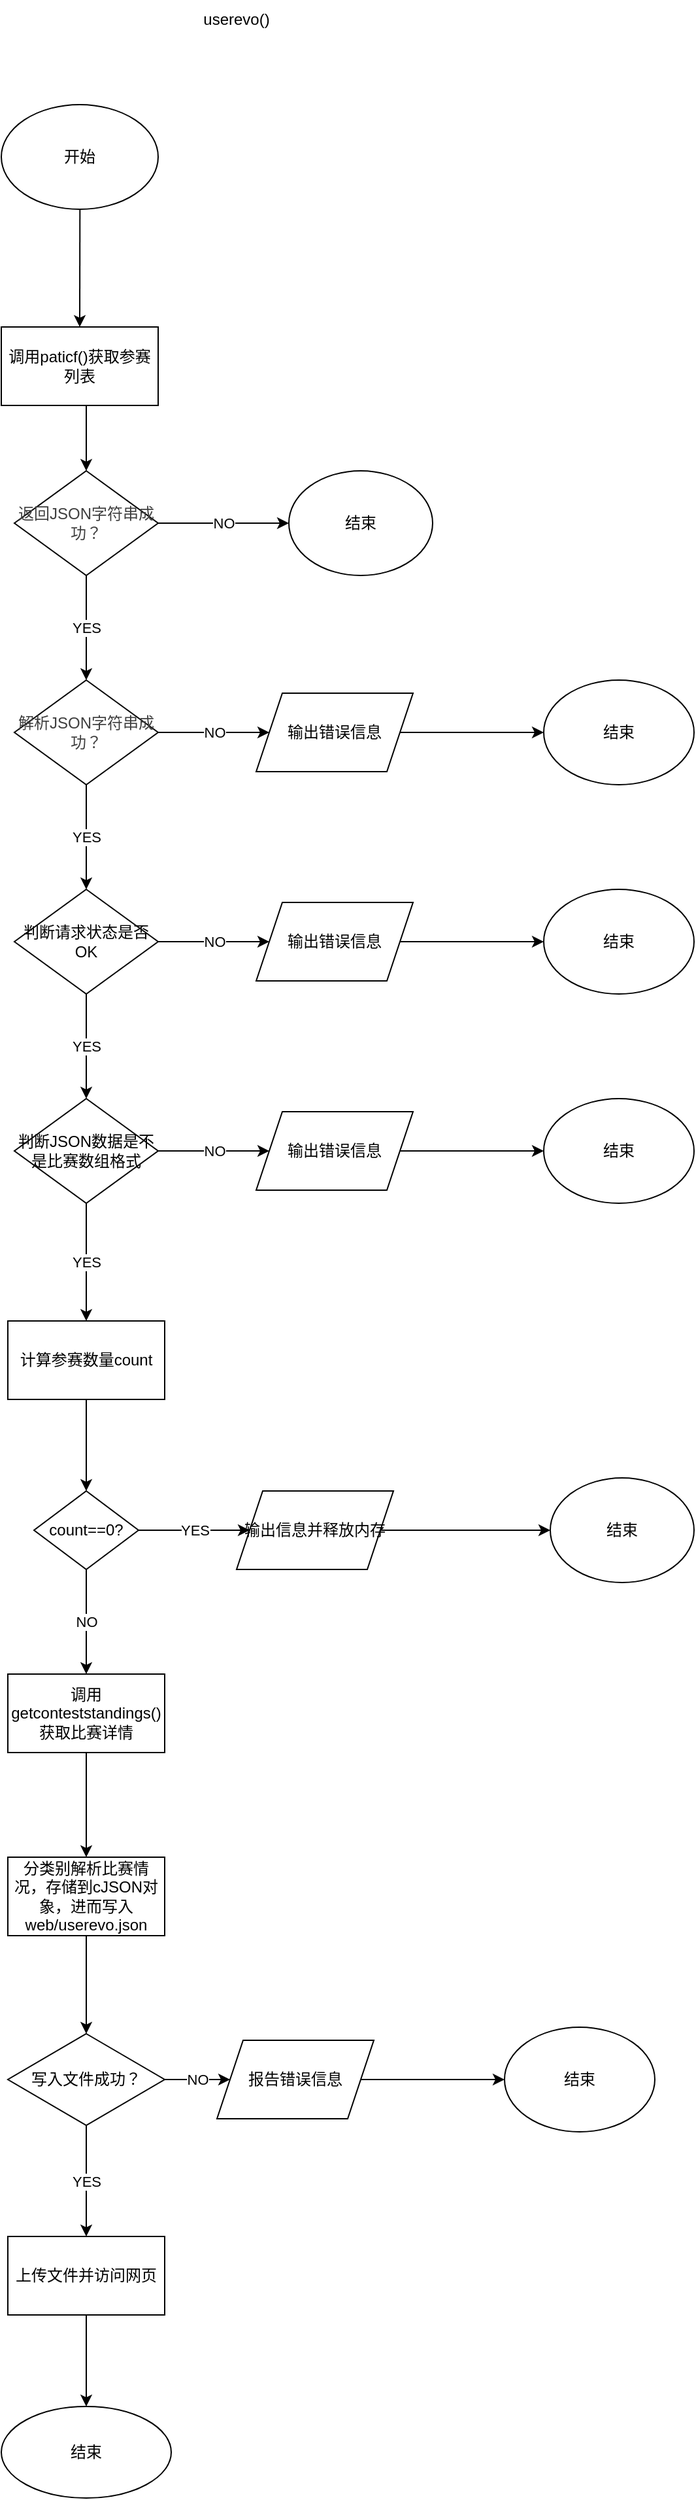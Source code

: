 <mxfile>
    <diagram id="lnwRihQdKkM7QxdkZXhL" name="第 1 页">
        <mxGraphModel dx="666" dy="767" grid="1" gridSize="10" guides="1" tooltips="1" connect="1" arrows="1" fold="1" page="1" pageScale="1" pageWidth="827" pageHeight="1169" math="0" shadow="0">
            <root>
                <mxCell id="0"/>
                <mxCell id="1" parent="0"/>
                <mxCell id="2" value="userevo()" style="text;html=1;align=center;verticalAlign=middle;whiteSpace=wrap;rounded=0;" parent="1" vertex="1">
                    <mxGeometry x="240" y="20" width="60" height="30" as="geometry"/>
                </mxCell>
                <mxCell id="5" value="" style="edgeStyle=none;html=1;" parent="1" source="3" target="4" edge="1">
                    <mxGeometry relative="1" as="geometry"/>
                </mxCell>
                <mxCell id="3" value="开始" style="ellipse;whiteSpace=wrap;html=1;" parent="1" vertex="1">
                    <mxGeometry x="90" y="100" width="120" height="80" as="geometry"/>
                </mxCell>
                <mxCell id="4" value="调用paticf()获取参赛列表" style="whiteSpace=wrap;html=1;" parent="1" vertex="1">
                    <mxGeometry x="90" y="270" width="120" height="60" as="geometry"/>
                </mxCell>
                <mxCell id="6" value="NO" style="edgeStyle=none;html=1;" parent="1" target="7" edge="1">
                    <mxGeometry relative="1" as="geometry">
                        <mxPoint x="210" y="420" as="sourcePoint"/>
                        <mxPoint as="offset"/>
                    </mxGeometry>
                </mxCell>
                <mxCell id="7" value="结束" style="ellipse;whiteSpace=wrap;html=1;" parent="1" vertex="1">
                    <mxGeometry x="310" y="380" width="110" height="80" as="geometry"/>
                </mxCell>
                <mxCell id="8" value="YES" style="edgeStyle=none;html=1;" parent="1" source="9" target="13" edge="1">
                    <mxGeometry relative="1" as="geometry"/>
                </mxCell>
                <mxCell id="9" value="&lt;span style=&quot;color: rgb(63, 63, 63);&quot;&gt;返回JSON字符串成功？&lt;/span&gt;" style="rhombus;whiteSpace=wrap;html=1;" parent="1" vertex="1">
                    <mxGeometry x="100" y="380" width="110" height="80" as="geometry"/>
                </mxCell>
                <mxCell id="10" value="" style="edgeStyle=none;html=1;" parent="1" target="9" edge="1">
                    <mxGeometry relative="1" as="geometry">
                        <mxPoint x="155" y="330" as="sourcePoint"/>
                    </mxGeometry>
                </mxCell>
                <mxCell id="11" value="NO" style="edgeStyle=none;html=1;" parent="1" source="13" target="15" edge="1">
                    <mxGeometry relative="1" as="geometry"/>
                </mxCell>
                <mxCell id="12" value="YES" style="edgeStyle=none;html=1;" parent="1" source="13" target="18" edge="1">
                    <mxGeometry relative="1" as="geometry"/>
                </mxCell>
                <mxCell id="13" value="&lt;span style=&quot;color: rgb(63, 63, 63);&quot;&gt;解析JSON字符串成功？&lt;/span&gt;" style="rhombus;whiteSpace=wrap;html=1;" parent="1" vertex="1">
                    <mxGeometry x="100" y="540" width="110" height="80" as="geometry"/>
                </mxCell>
                <mxCell id="14" value="" style="edgeStyle=none;html=1;" parent="1" source="15" target="16" edge="1">
                    <mxGeometry relative="1" as="geometry"/>
                </mxCell>
                <mxCell id="15" value="输出错误信息" style="shape=parallelogram;perimeter=parallelogramPerimeter;whiteSpace=wrap;html=1;fixedSize=1;" parent="1" vertex="1">
                    <mxGeometry x="285" y="550" width="120" height="60" as="geometry"/>
                </mxCell>
                <mxCell id="16" value="结束" style="ellipse;whiteSpace=wrap;html=1;" parent="1" vertex="1">
                    <mxGeometry x="505" y="540" width="115" height="80" as="geometry"/>
                </mxCell>
                <mxCell id="17" value="YES" style="edgeStyle=none;html=1;" parent="1" source="18" target="24" edge="1">
                    <mxGeometry relative="1" as="geometry"/>
                </mxCell>
                <mxCell id="18" value="判断请求状态是否OK" style="rhombus;whiteSpace=wrap;html=1;" parent="1" vertex="1">
                    <mxGeometry x="100" y="700" width="110" height="80" as="geometry"/>
                </mxCell>
                <mxCell id="19" value="NO" style="edgeStyle=none;html=1;" parent="1" target="21" edge="1">
                    <mxGeometry relative="1" as="geometry">
                        <mxPoint x="210" y="740" as="sourcePoint"/>
                    </mxGeometry>
                </mxCell>
                <mxCell id="20" value="" style="edgeStyle=none;html=1;" parent="1" source="21" target="22" edge="1">
                    <mxGeometry relative="1" as="geometry"/>
                </mxCell>
                <mxCell id="21" value="输出错误信息" style="shape=parallelogram;perimeter=parallelogramPerimeter;whiteSpace=wrap;html=1;fixedSize=1;" parent="1" vertex="1">
                    <mxGeometry x="285" y="710" width="120" height="60" as="geometry"/>
                </mxCell>
                <mxCell id="22" value="结束" style="ellipse;whiteSpace=wrap;html=1;" parent="1" vertex="1">
                    <mxGeometry x="505" y="700" width="115" height="80" as="geometry"/>
                </mxCell>
                <mxCell id="23" value="YES" style="edgeStyle=none;html=1;" parent="1" source="24" edge="1">
                    <mxGeometry relative="1" as="geometry">
                        <mxPoint x="155" y="1030" as="targetPoint"/>
                    </mxGeometry>
                </mxCell>
                <mxCell id="24" value="判断JSON数据是不是比赛数组格式" style="rhombus;whiteSpace=wrap;html=1;" parent="1" vertex="1">
                    <mxGeometry x="100" y="860" width="110" height="80" as="geometry"/>
                </mxCell>
                <mxCell id="25" value="NO" style="edgeStyle=none;html=1;" parent="1" target="27" edge="1">
                    <mxGeometry relative="1" as="geometry">
                        <mxPoint x="210" y="900" as="sourcePoint"/>
                    </mxGeometry>
                </mxCell>
                <mxCell id="26" value="" style="edgeStyle=none;html=1;" parent="1" source="27" target="28" edge="1">
                    <mxGeometry relative="1" as="geometry"/>
                </mxCell>
                <mxCell id="27" value="输出错误信息" style="shape=parallelogram;perimeter=parallelogramPerimeter;whiteSpace=wrap;html=1;fixedSize=1;" parent="1" vertex="1">
                    <mxGeometry x="285" y="870" width="120" height="60" as="geometry"/>
                </mxCell>
                <mxCell id="28" value="结束" style="ellipse;whiteSpace=wrap;html=1;" parent="1" vertex="1">
                    <mxGeometry x="505" y="860" width="115" height="80" as="geometry"/>
                </mxCell>
                <mxCell id="31" value="" style="edgeStyle=none;html=1;" parent="1" source="29" target="30" edge="1">
                    <mxGeometry relative="1" as="geometry"/>
                </mxCell>
                <mxCell id="29" value="计算参赛数量count" style="rounded=0;whiteSpace=wrap;html=1;" parent="1" vertex="1">
                    <mxGeometry x="95" y="1030" width="120" height="60" as="geometry"/>
                </mxCell>
                <mxCell id="33" value="YES" style="edgeStyle=none;html=1;" parent="1" source="30" target="32" edge="1">
                    <mxGeometry relative="1" as="geometry"/>
                </mxCell>
                <mxCell id="37" value="NO" style="edgeStyle=none;html=1;" parent="1" source="30" target="36" edge="1">
                    <mxGeometry relative="1" as="geometry"/>
                </mxCell>
                <mxCell id="30" value="count==0?" style="rhombus;whiteSpace=wrap;html=1;rounded=0;" parent="1" vertex="1">
                    <mxGeometry x="115" y="1160" width="80" height="60" as="geometry"/>
                </mxCell>
                <mxCell id="35" value="" style="edgeStyle=none;html=1;" parent="1" source="32" target="34" edge="1">
                    <mxGeometry relative="1" as="geometry"/>
                </mxCell>
                <mxCell id="32" value="输出信息并释放内存" style="shape=parallelogram;perimeter=parallelogramPerimeter;whiteSpace=wrap;html=1;fixedSize=1;" parent="1" vertex="1">
                    <mxGeometry x="270" y="1160" width="120" height="60" as="geometry"/>
                </mxCell>
                <mxCell id="34" value="结束" style="ellipse;whiteSpace=wrap;html=1;" parent="1" vertex="1">
                    <mxGeometry x="510" y="1150" width="110" height="80" as="geometry"/>
                </mxCell>
                <mxCell id="39" value="" style="edgeStyle=none;html=1;" edge="1" parent="1" source="36" target="38">
                    <mxGeometry relative="1" as="geometry"/>
                </mxCell>
                <mxCell id="36" value="调用getconteststandings()获取比赛详情" style="whiteSpace=wrap;html=1;rounded=0;" parent="1" vertex="1">
                    <mxGeometry x="95" y="1300" width="120" height="60" as="geometry"/>
                </mxCell>
                <mxCell id="41" value="" style="edgeStyle=none;html=1;" edge="1" parent="1" source="38" target="40">
                    <mxGeometry relative="1" as="geometry"/>
                </mxCell>
                <mxCell id="38" value="分类别解析比赛情况，存储到cJSON对象，进而写入web/userevo.json" style="whiteSpace=wrap;html=1;rounded=0;" vertex="1" parent="1">
                    <mxGeometry x="95" y="1440" width="120" height="60" as="geometry"/>
                </mxCell>
                <mxCell id="43" value="NO" style="edgeStyle=none;html=1;" edge="1" parent="1" source="40" target="42">
                    <mxGeometry relative="1" as="geometry"/>
                </mxCell>
                <mxCell id="48" value="YES" style="edgeStyle=none;html=1;" edge="1" parent="1" source="40" target="47">
                    <mxGeometry relative="1" as="geometry"/>
                </mxCell>
                <mxCell id="40" value="写入文件成功？" style="rhombus;whiteSpace=wrap;html=1;rounded=0;" vertex="1" parent="1">
                    <mxGeometry x="95" y="1575" width="120" height="70" as="geometry"/>
                </mxCell>
                <mxCell id="45" value="" style="edgeStyle=none;html=1;" edge="1" parent="1" source="42" target="44">
                    <mxGeometry relative="1" as="geometry"/>
                </mxCell>
                <mxCell id="42" value="报告错误信息" style="shape=parallelogram;perimeter=parallelogramPerimeter;whiteSpace=wrap;html=1;fixedSize=1;rounded=0;" vertex="1" parent="1">
                    <mxGeometry x="255" y="1580" width="120" height="60" as="geometry"/>
                </mxCell>
                <mxCell id="44" value="结束" style="ellipse;whiteSpace=wrap;html=1;rounded=0;" vertex="1" parent="1">
                    <mxGeometry x="475" y="1570" width="115" height="80" as="geometry"/>
                </mxCell>
                <mxCell id="50" value="" style="edgeStyle=none;html=1;" edge="1" parent="1" source="47" target="49">
                    <mxGeometry relative="1" as="geometry"/>
                </mxCell>
                <mxCell id="47" value="上传文件并访问网页" style="whiteSpace=wrap;html=1;rounded=0;" vertex="1" parent="1">
                    <mxGeometry x="95" y="1730" width="120" height="60" as="geometry"/>
                </mxCell>
                <mxCell id="49" value="结束" style="ellipse;whiteSpace=wrap;html=1;rounded=0;" vertex="1" parent="1">
                    <mxGeometry x="90" y="1860" width="130" height="70" as="geometry"/>
                </mxCell>
            </root>
        </mxGraphModel>
    </diagram>
</mxfile>